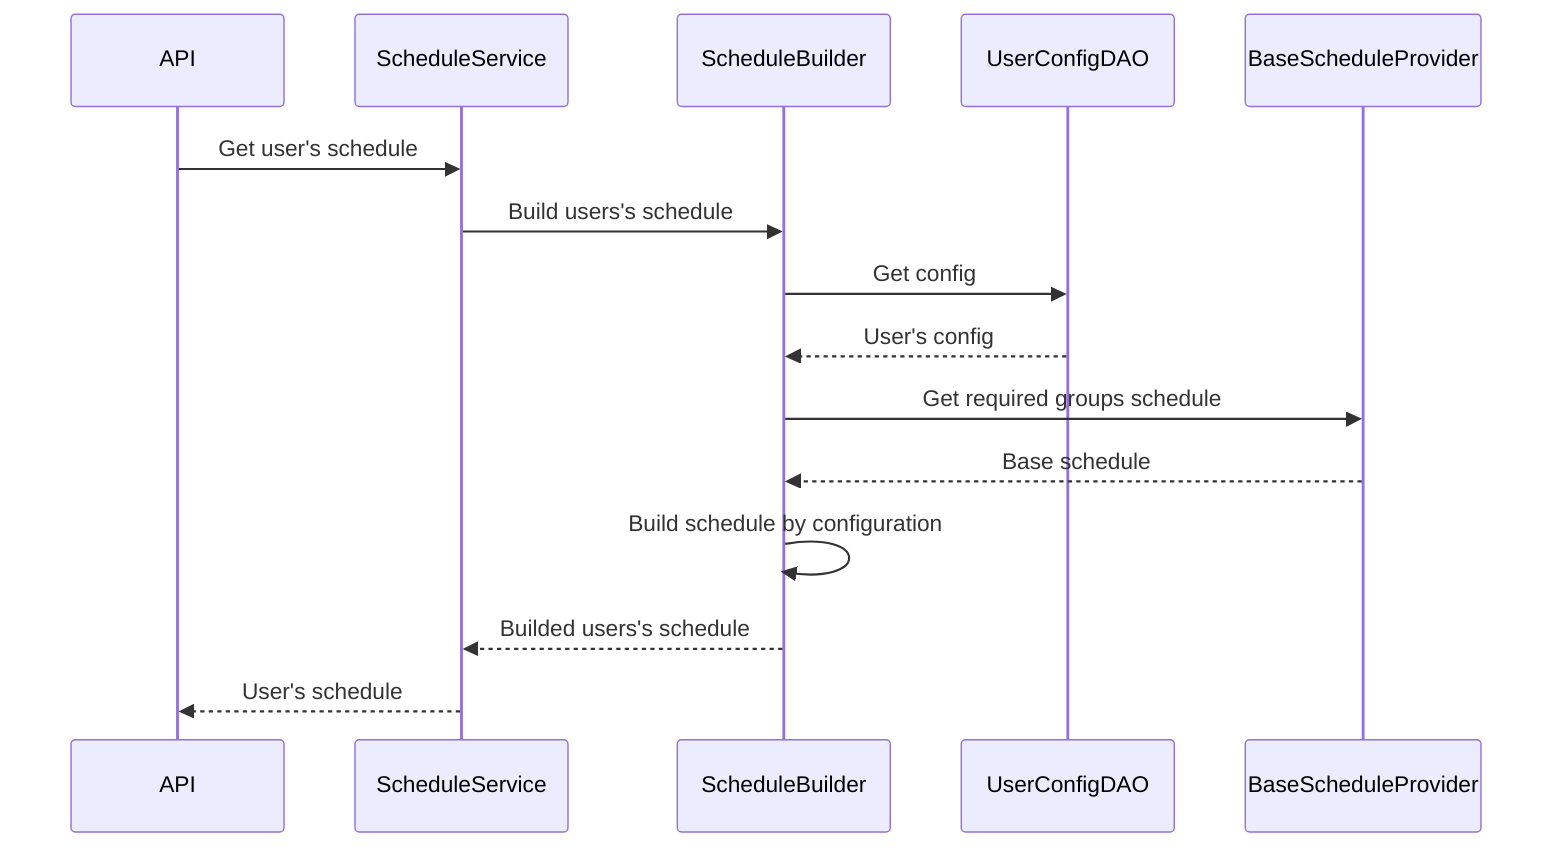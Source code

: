 sequenceDiagram
    API ->> ScheduleService: Get user's schedule

    ScheduleService ->> ScheduleBuilder: Build users's schedule

    ScheduleBuilder ->> UserConfigDAO: Get config
    UserConfigDAO -->> ScheduleBuilder: User's config

    ScheduleBuilder ->> BaseScheduleProvider: Get required groups schedule
    BaseScheduleProvider -->> ScheduleBuilder: Base schedule

    ScheduleBuilder ->> ScheduleBuilder: Build schedule by configuration

    ScheduleBuilder -->> ScheduleService: Builded users's schedule

    ScheduleService -->> API: User's schedule